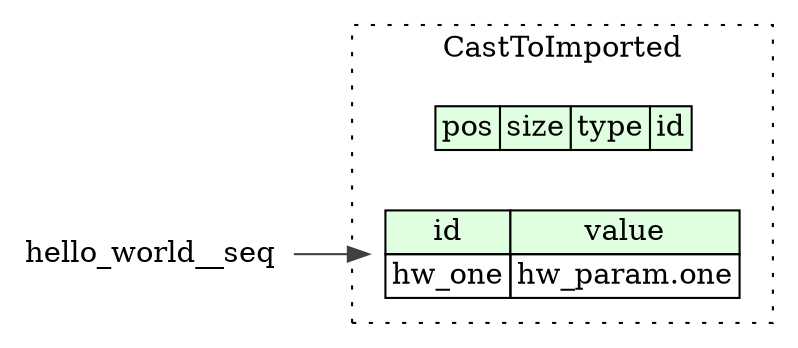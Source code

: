 digraph {
	rankdir=LR;
	node [shape=plaintext];
	subgraph cluster__cast_to_imported {
		label="CastToImported";
		graph[style=dotted];

		cast_to_imported__seq [label=<<TABLE BORDER="0" CELLBORDER="1" CELLSPACING="0">
			<TR><TD BGCOLOR="#E0FFE0">pos</TD><TD BGCOLOR="#E0FFE0">size</TD><TD BGCOLOR="#E0FFE0">type</TD><TD BGCOLOR="#E0FFE0">id</TD></TR>
		</TABLE>>];
		cast_to_imported__inst__hw_one [label=<<TABLE BORDER="0" CELLBORDER="1" CELLSPACING="0">
			<TR><TD BGCOLOR="#E0FFE0">id</TD><TD BGCOLOR="#E0FFE0">value</TD></TR>
			<TR><TD>hw_one</TD><TD>hw_param.one</TD></TR>
		</TABLE>>];
	}
	hello_world__seq:one_type -> cast_to_imported__inst__hw_one [color="#404040"];
}
